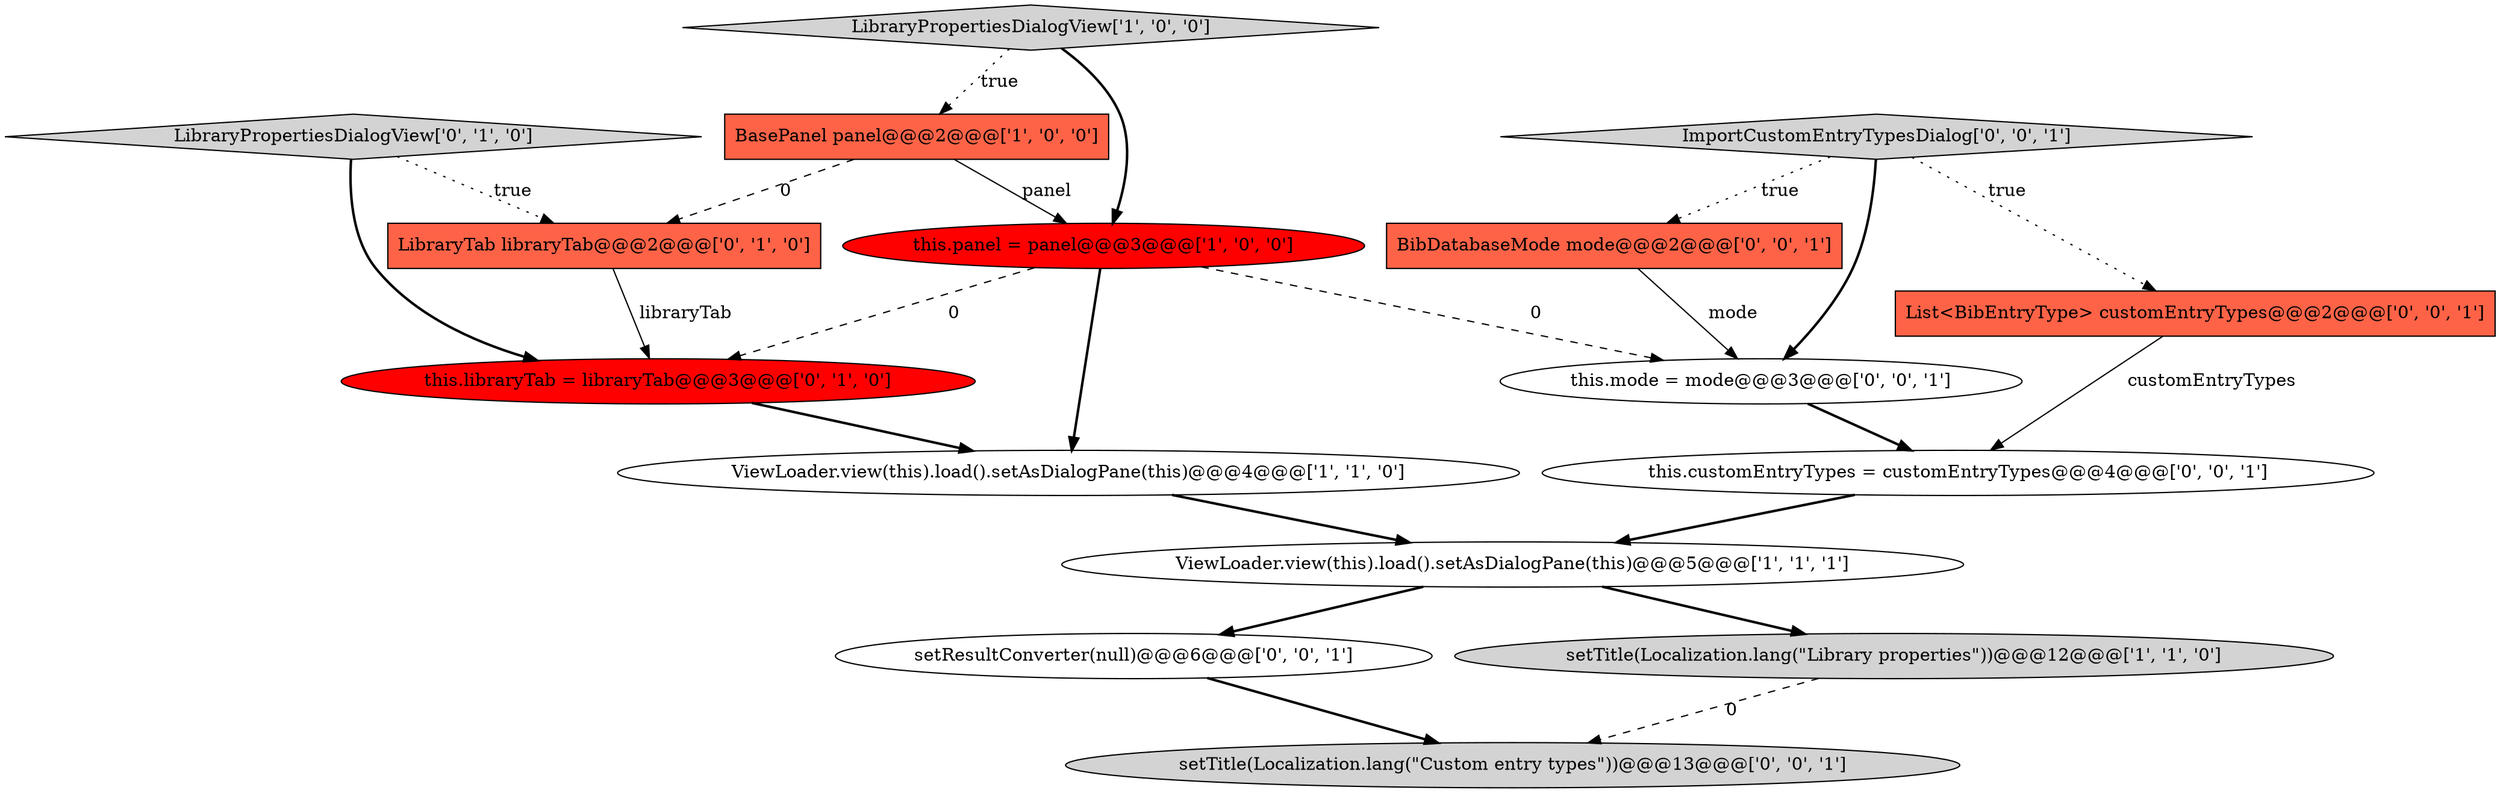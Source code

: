 digraph {
3 [style = filled, label = "this.panel = panel@@@3@@@['1', '0', '0']", fillcolor = red, shape = ellipse image = "AAA1AAABBB1BBB"];
0 [style = filled, label = "LibraryPropertiesDialogView['1', '0', '0']", fillcolor = lightgray, shape = diamond image = "AAA0AAABBB1BBB"];
7 [style = filled, label = "LibraryPropertiesDialogView['0', '1', '0']", fillcolor = lightgray, shape = diamond image = "AAA0AAABBB2BBB"];
10 [style = filled, label = "setTitle(Localization.lang(\"Custom entry types\"))@@@13@@@['0', '0', '1']", fillcolor = lightgray, shape = ellipse image = "AAA0AAABBB3BBB"];
12 [style = filled, label = "this.mode = mode@@@3@@@['0', '0', '1']", fillcolor = white, shape = ellipse image = "AAA0AAABBB3BBB"];
15 [style = filled, label = "ImportCustomEntryTypesDialog['0', '0', '1']", fillcolor = lightgray, shape = diamond image = "AAA0AAABBB3BBB"];
11 [style = filled, label = "setResultConverter(null)@@@6@@@['0', '0', '1']", fillcolor = white, shape = ellipse image = "AAA0AAABBB3BBB"];
2 [style = filled, label = "BasePanel panel@@@2@@@['1', '0', '0']", fillcolor = tomato, shape = box image = "AAA1AAABBB1BBB"];
13 [style = filled, label = "BibDatabaseMode mode@@@2@@@['0', '0', '1']", fillcolor = tomato, shape = box image = "AAA0AAABBB3BBB"];
4 [style = filled, label = "ViewLoader.view(this).load().setAsDialogPane(this)@@@4@@@['1', '1', '0']", fillcolor = white, shape = ellipse image = "AAA0AAABBB1BBB"];
1 [style = filled, label = "setTitle(Localization.lang(\"Library properties\"))@@@12@@@['1', '1', '0']", fillcolor = lightgray, shape = ellipse image = "AAA0AAABBB1BBB"];
9 [style = filled, label = "this.customEntryTypes = customEntryTypes@@@4@@@['0', '0', '1']", fillcolor = white, shape = ellipse image = "AAA0AAABBB3BBB"];
8 [style = filled, label = "LibraryTab libraryTab@@@2@@@['0', '1', '0']", fillcolor = tomato, shape = box image = "AAA1AAABBB2BBB"];
6 [style = filled, label = "this.libraryTab = libraryTab@@@3@@@['0', '1', '0']", fillcolor = red, shape = ellipse image = "AAA1AAABBB2BBB"];
14 [style = filled, label = "List<BibEntryType> customEntryTypes@@@2@@@['0', '0', '1']", fillcolor = tomato, shape = box image = "AAA0AAABBB3BBB"];
5 [style = filled, label = "ViewLoader.view(this).load().setAsDialogPane(this)@@@5@@@['1', '1', '1']", fillcolor = white, shape = ellipse image = "AAA0AAABBB1BBB"];
2->3 [style = solid, label="panel"];
0->3 [style = bold, label=""];
3->6 [style = dashed, label="0"];
1->10 [style = dashed, label="0"];
14->9 [style = solid, label="customEntryTypes"];
15->14 [style = dotted, label="true"];
12->9 [style = bold, label=""];
2->8 [style = dashed, label="0"];
3->4 [style = bold, label=""];
15->13 [style = dotted, label="true"];
5->1 [style = bold, label=""];
6->4 [style = bold, label=""];
3->12 [style = dashed, label="0"];
13->12 [style = solid, label="mode"];
11->10 [style = bold, label=""];
7->6 [style = bold, label=""];
8->6 [style = solid, label="libraryTab"];
9->5 [style = bold, label=""];
5->11 [style = bold, label=""];
15->12 [style = bold, label=""];
0->2 [style = dotted, label="true"];
7->8 [style = dotted, label="true"];
4->5 [style = bold, label=""];
}
